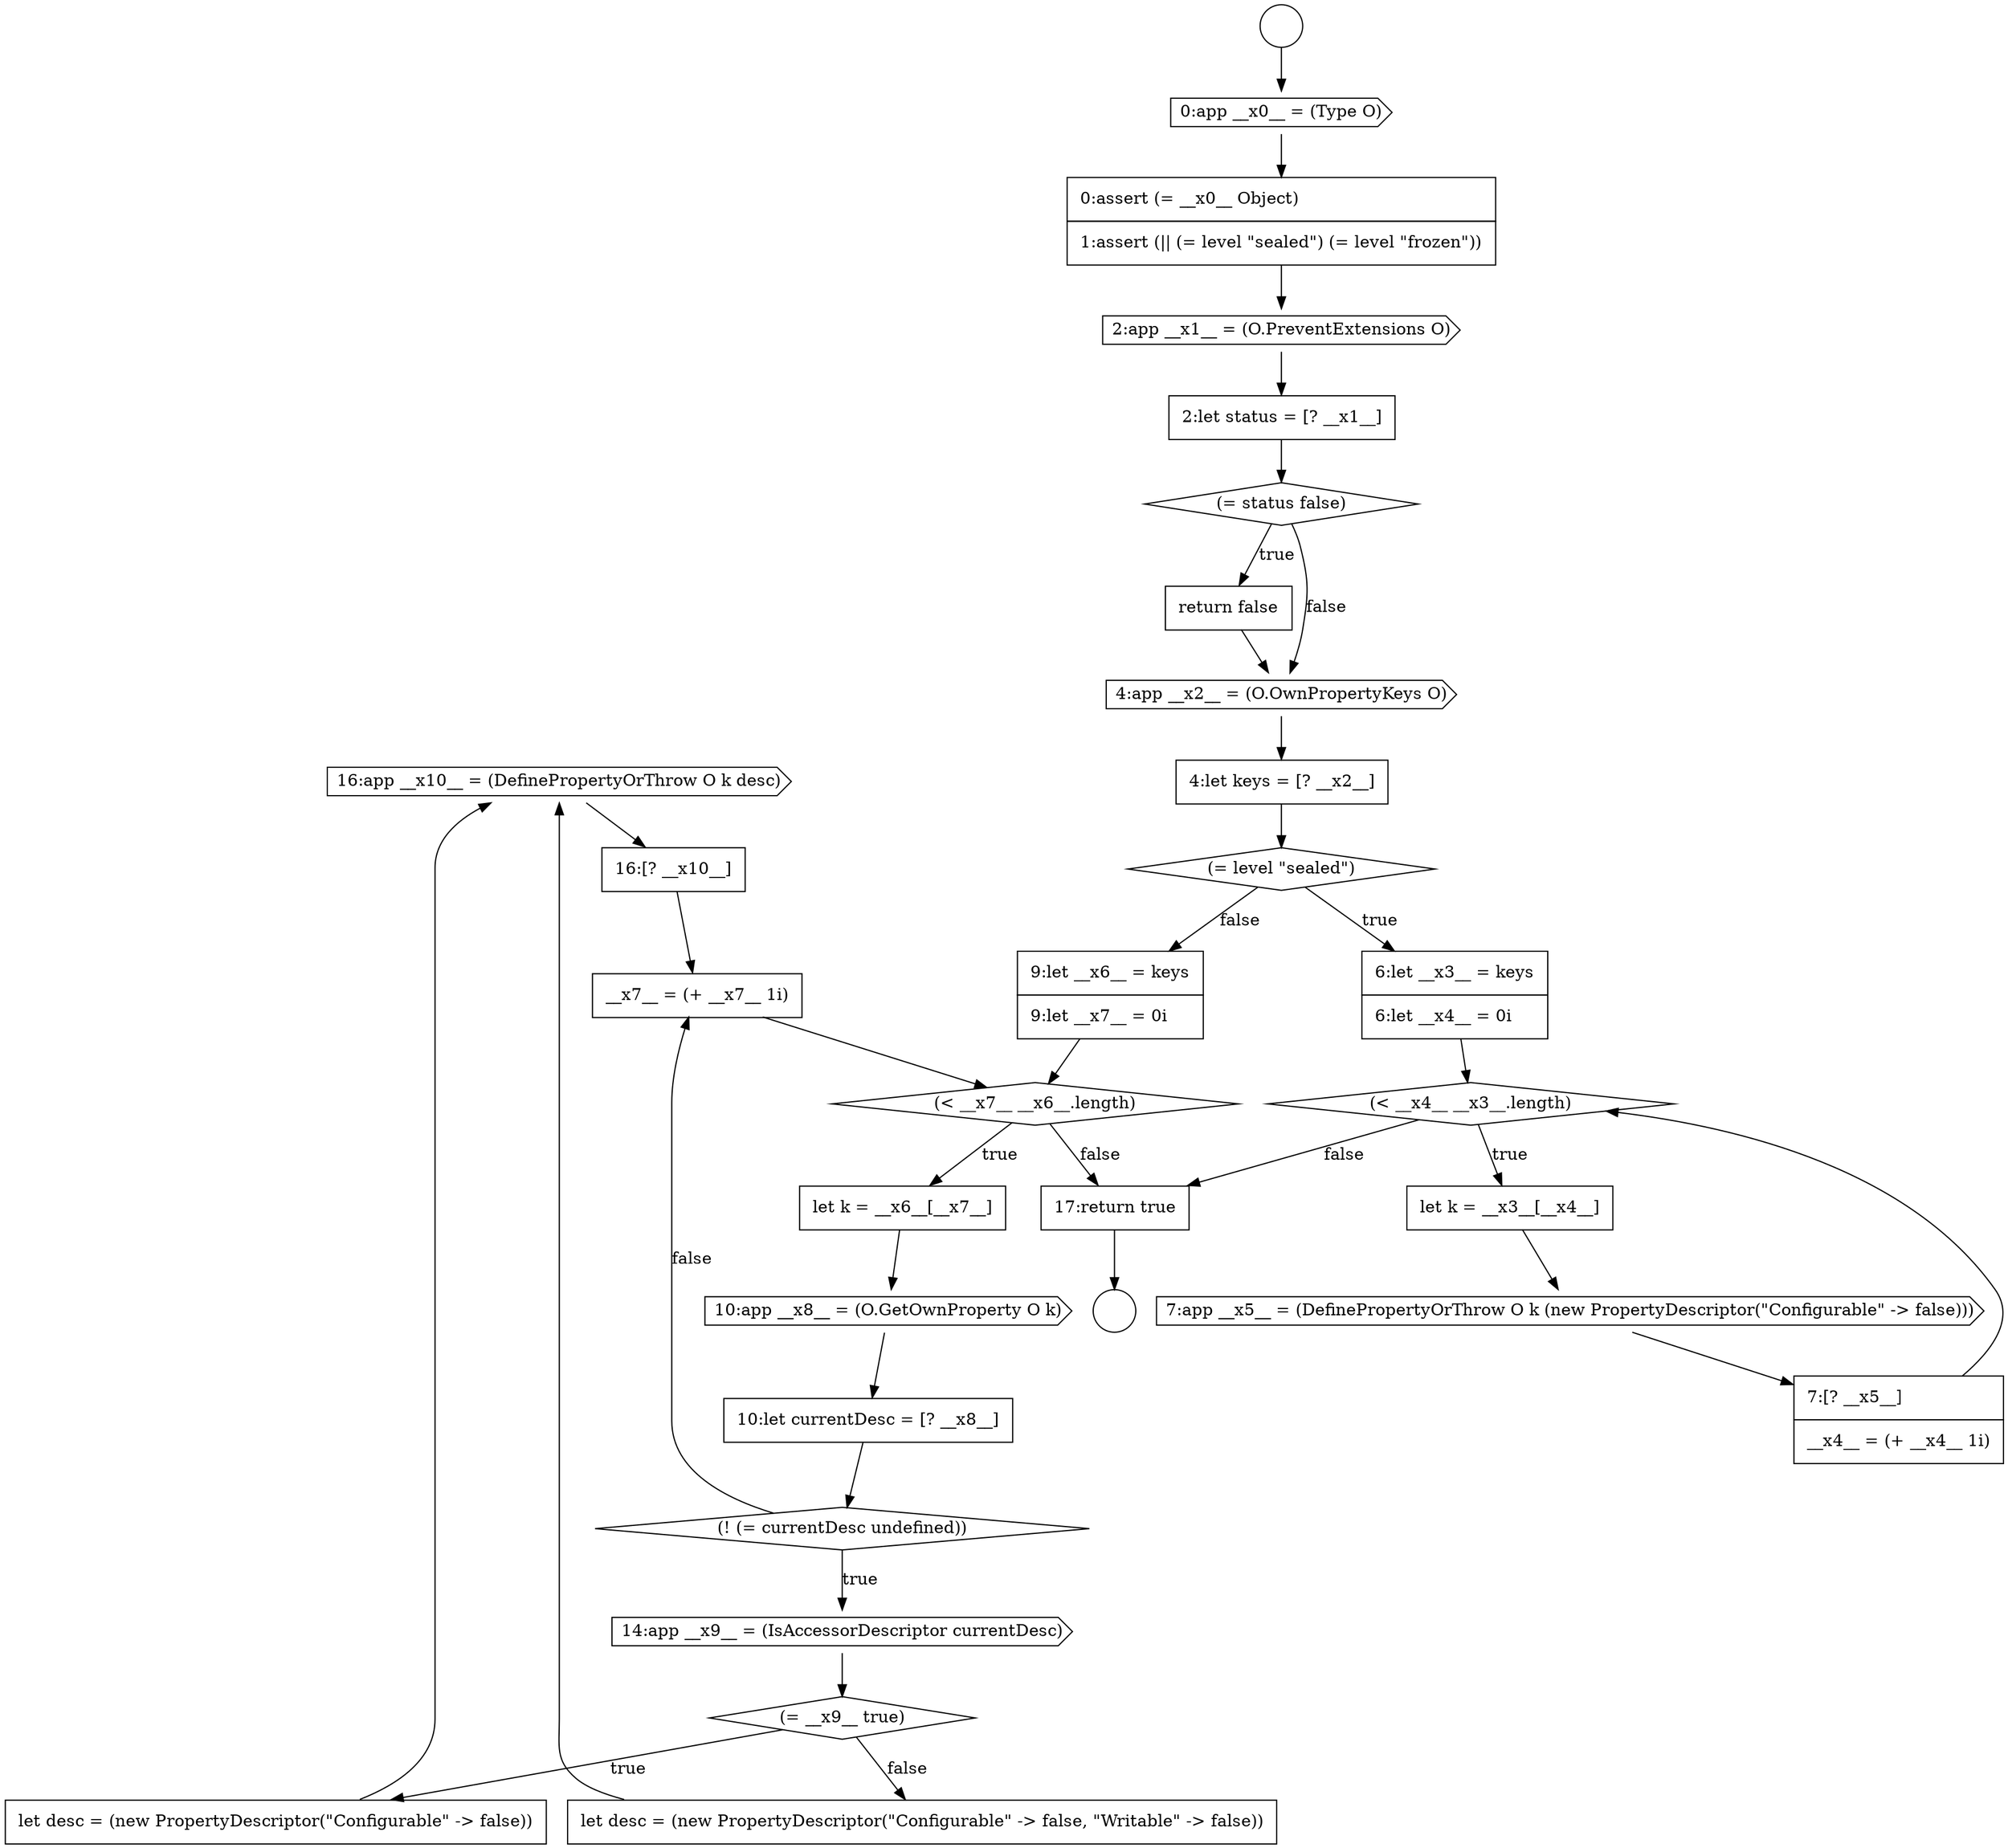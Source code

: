 digraph {
  node913 [shape=cds, label=<<font color="black">16:app __x10__ = (DefinePropertyOrThrow O k desc)</font>> color="black" fillcolor="white" style=filled]
  node898 [shape=none, margin=0, label=<<font color="black">
    <table border="0" cellborder="1" cellspacing="0" cellpadding="10">
      <tr><td align="left">6:let __x3__ = keys</td></tr>
      <tr><td align="left">6:let __x4__ = 0i</td></tr>
    </table>
  </font>> color="black" fillcolor="white" style=filled]
  node902 [shape=none, margin=0, label=<<font color="black">
    <table border="0" cellborder="1" cellspacing="0" cellpadding="10">
      <tr><td align="left">7:[? __x5__]</td></tr>
      <tr><td align="left">__x4__ = (+ __x4__ 1i)</td></tr>
    </table>
  </font>> color="black" fillcolor="white" style=filled]
  node905 [shape=none, margin=0, label=<<font color="black">
    <table border="0" cellborder="1" cellspacing="0" cellpadding="10">
      <tr><td align="left">let k = __x6__[__x7__]</td></tr>
    </table>
  </font>> color="black" fillcolor="white" style=filled]
  node901 [shape=cds, label=<<font color="black">7:app __x5__ = (DefinePropertyOrThrow O k (new PropertyDescriptor(&quot;Configurable&quot; -&gt; false)))</font>> color="black" fillcolor="white" style=filled]
  node911 [shape=none, margin=0, label=<<font color="black">
    <table border="0" cellborder="1" cellspacing="0" cellpadding="10">
      <tr><td align="left">let desc = (new PropertyDescriptor(&quot;Configurable&quot; -&gt; false))</td></tr>
    </table>
  </font>> color="black" fillcolor="white" style=filled]
  node888 [shape=circle label=" " color="black" fillcolor="white" style=filled]
  node906 [shape=cds, label=<<font color="black">10:app __x8__ = (O.GetOwnProperty O k)</font>> color="black" fillcolor="white" style=filled]
  node904 [shape=diamond, label=<<font color="black">(&lt; __x7__ __x6__.length)</font>> color="black" fillcolor="white" style=filled]
  node900 [shape=none, margin=0, label=<<font color="black">
    <table border="0" cellborder="1" cellspacing="0" cellpadding="10">
      <tr><td align="left">let k = __x3__[__x4__]</td></tr>
    </table>
  </font>> color="black" fillcolor="white" style=filled]
  node912 [shape=none, margin=0, label=<<font color="black">
    <table border="0" cellborder="1" cellspacing="0" cellpadding="10">
      <tr><td align="left">let desc = (new PropertyDescriptor(&quot;Configurable&quot; -&gt; false, &quot;Writable&quot; -&gt; false))</td></tr>
    </table>
  </font>> color="black" fillcolor="white" style=filled]
  node887 [shape=circle label=" " color="black" fillcolor="white" style=filled]
  node907 [shape=none, margin=0, label=<<font color="black">
    <table border="0" cellborder="1" cellspacing="0" cellpadding="10">
      <tr><td align="left">10:let currentDesc = [? __x8__]</td></tr>
    </table>
  </font>> color="black" fillcolor="white" style=filled]
  node896 [shape=none, margin=0, label=<<font color="black">
    <table border="0" cellborder="1" cellspacing="0" cellpadding="10">
      <tr><td align="left">4:let keys = [? __x2__]</td></tr>
    </table>
  </font>> color="black" fillcolor="white" style=filled]
  node897 [shape=diamond, label=<<font color="black">(= level &quot;sealed&quot;)</font>> color="black" fillcolor="white" style=filled]
  node908 [shape=diamond, label=<<font color="black">(! (= currentDesc undefined))</font>> color="black" fillcolor="white" style=filled]
  node892 [shape=none, margin=0, label=<<font color="black">
    <table border="0" cellborder="1" cellspacing="0" cellpadding="10">
      <tr><td align="left">2:let status = [? __x1__]</td></tr>
    </table>
  </font>> color="black" fillcolor="white" style=filled]
  node909 [shape=cds, label=<<font color="black">14:app __x9__ = (IsAccessorDescriptor currentDesc)</font>> color="black" fillcolor="white" style=filled]
  node893 [shape=diamond, label=<<font color="black">(= status false)</font>> color="black" fillcolor="white" style=filled]
  node910 [shape=diamond, label=<<font color="black">(= __x9__ true)</font>> color="black" fillcolor="white" style=filled]
  node894 [shape=none, margin=0, label=<<font color="black">
    <table border="0" cellborder="1" cellspacing="0" cellpadding="10">
      <tr><td align="left">return false</td></tr>
    </table>
  </font>> color="black" fillcolor="white" style=filled]
  node916 [shape=none, margin=0, label=<<font color="black">
    <table border="0" cellborder="1" cellspacing="0" cellpadding="10">
      <tr><td align="left">17:return true</td></tr>
    </table>
  </font>> color="black" fillcolor="white" style=filled]
  node889 [shape=cds, label=<<font color="black">0:app __x0__ = (Type O)</font>> color="black" fillcolor="white" style=filled]
  node890 [shape=none, margin=0, label=<<font color="black">
    <table border="0" cellborder="1" cellspacing="0" cellpadding="10">
      <tr><td align="left">0:assert (= __x0__ Object)</td></tr>
      <tr><td align="left">1:assert (|| (= level &quot;sealed&quot;) (= level &quot;frozen&quot;))</td></tr>
    </table>
  </font>> color="black" fillcolor="white" style=filled]
  node895 [shape=cds, label=<<font color="black">4:app __x2__ = (O.OwnPropertyKeys O)</font>> color="black" fillcolor="white" style=filled]
  node915 [shape=none, margin=0, label=<<font color="black">
    <table border="0" cellborder="1" cellspacing="0" cellpadding="10">
      <tr><td align="left">__x7__ = (+ __x7__ 1i)</td></tr>
    </table>
  </font>> color="black" fillcolor="white" style=filled]
  node903 [shape=none, margin=0, label=<<font color="black">
    <table border="0" cellborder="1" cellspacing="0" cellpadding="10">
      <tr><td align="left">9:let __x6__ = keys</td></tr>
      <tr><td align="left">9:let __x7__ = 0i</td></tr>
    </table>
  </font>> color="black" fillcolor="white" style=filled]
  node891 [shape=cds, label=<<font color="black">2:app __x1__ = (O.PreventExtensions O)</font>> color="black" fillcolor="white" style=filled]
  node914 [shape=none, margin=0, label=<<font color="black">
    <table border="0" cellborder="1" cellspacing="0" cellpadding="10">
      <tr><td align="left">16:[? __x10__]</td></tr>
    </table>
  </font>> color="black" fillcolor="white" style=filled]
  node899 [shape=diamond, label=<<font color="black">(&lt; __x4__ __x3__.length)</font>> color="black" fillcolor="white" style=filled]
  node908 -> node909 [label=<<font color="black">true</font>> color="black"]
  node908 -> node915 [label=<<font color="black">false</font>> color="black"]
  node910 -> node911 [label=<<font color="black">true</font>> color="black"]
  node910 -> node912 [label=<<font color="black">false</font>> color="black"]
  node897 -> node898 [label=<<font color="black">true</font>> color="black"]
  node897 -> node903 [label=<<font color="black">false</font>> color="black"]
  node894 -> node895 [ color="black"]
  node892 -> node893 [ color="black"]
  node887 -> node889 [ color="black"]
  node907 -> node908 [ color="black"]
  node905 -> node906 [ color="black"]
  node891 -> node892 [ color="black"]
  node906 -> node907 [ color="black"]
  node895 -> node896 [ color="black"]
  node893 -> node894 [label=<<font color="black">true</font>> color="black"]
  node893 -> node895 [label=<<font color="black">false</font>> color="black"]
  node915 -> node904 [ color="black"]
  node899 -> node900 [label=<<font color="black">true</font>> color="black"]
  node899 -> node916 [label=<<font color="black">false</font>> color="black"]
  node912 -> node913 [ color="black"]
  node914 -> node915 [ color="black"]
  node889 -> node890 [ color="black"]
  node898 -> node899 [ color="black"]
  node916 -> node888 [ color="black"]
  node904 -> node905 [label=<<font color="black">true</font>> color="black"]
  node904 -> node916 [label=<<font color="black">false</font>> color="black"]
  node901 -> node902 [ color="black"]
  node911 -> node913 [ color="black"]
  node902 -> node899 [ color="black"]
  node896 -> node897 [ color="black"]
  node890 -> node891 [ color="black"]
  node909 -> node910 [ color="black"]
  node903 -> node904 [ color="black"]
  node900 -> node901 [ color="black"]
  node913 -> node914 [ color="black"]
}
